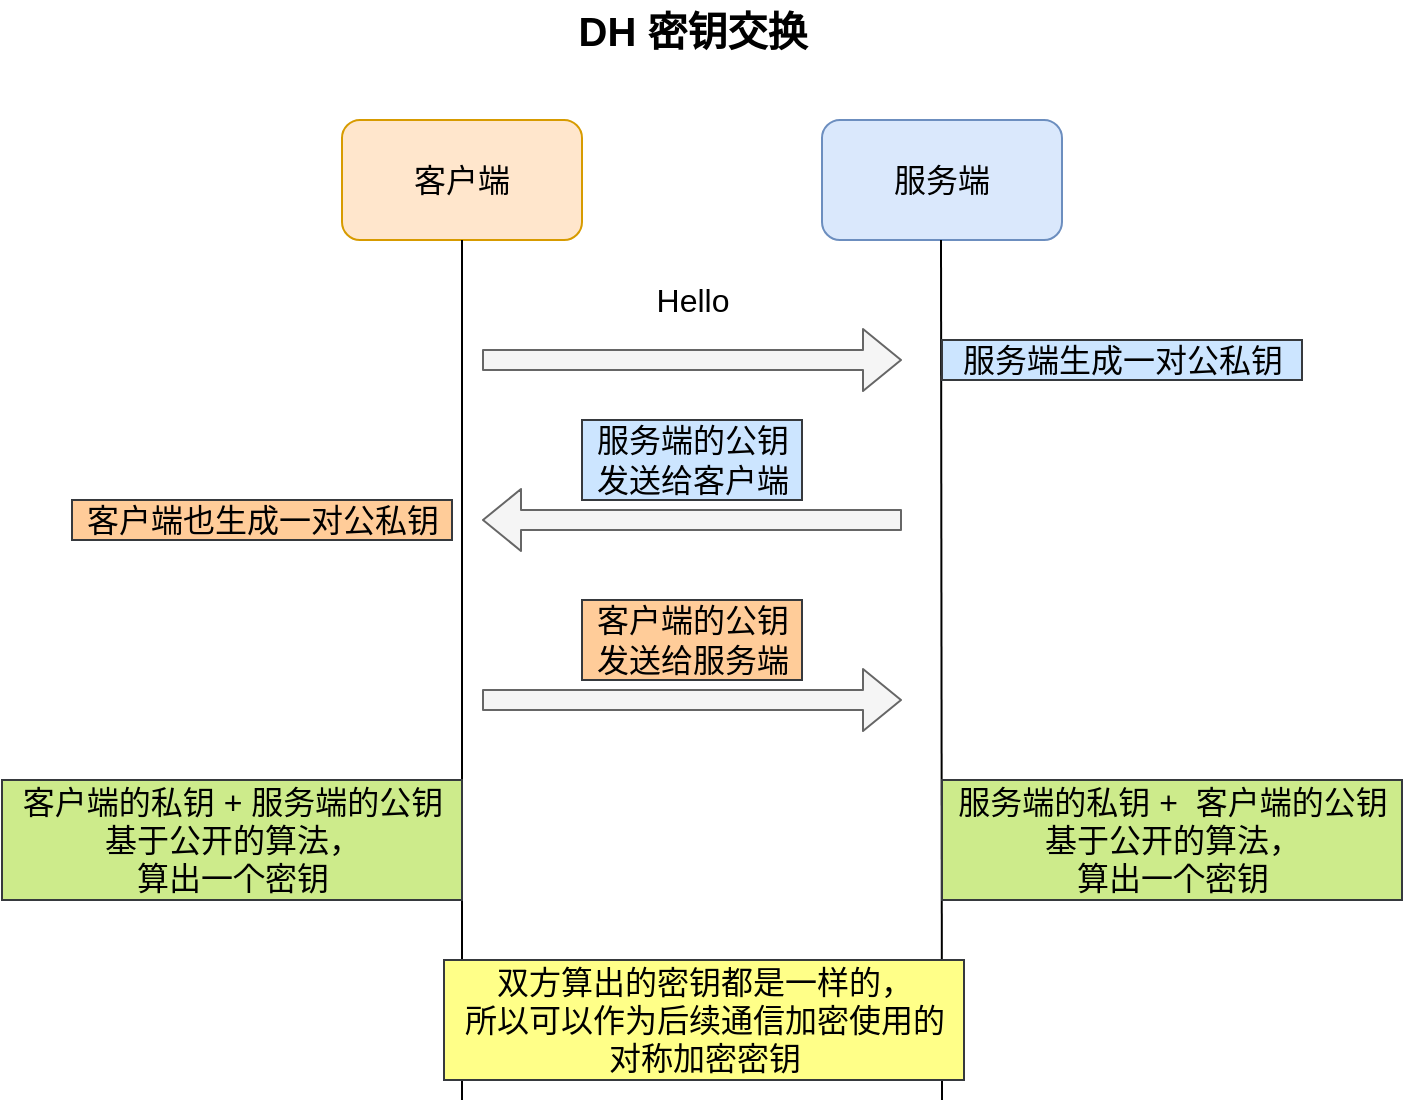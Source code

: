 <mxfile version="14.1.8" type="github">
  <diagram id="eNpCVtULDvzMhEomNmEc" name="第 1 页">
    <mxGraphModel dx="870" dy="541" grid="1" gridSize="10" guides="1" tooltips="1" connect="1" arrows="1" fold="1" page="1" pageScale="1" pageWidth="827" pageHeight="1169" math="0" shadow="0">
      <root>
        <mxCell id="0" />
        <mxCell id="1" parent="0" />
        <mxCell id="hO-K7QOCKYKk4y8eucle-1" value="客户端" style="rounded=1;whiteSpace=wrap;html=1;fontSize=16;fillColor=#ffe6cc;strokeColor=#d79b00;" vertex="1" parent="1">
          <mxGeometry x="380" y="150" width="120" height="60" as="geometry" />
        </mxCell>
        <mxCell id="hO-K7QOCKYKk4y8eucle-2" value="服务端" style="rounded=1;whiteSpace=wrap;html=1;fontSize=16;fillColor=#dae8fc;strokeColor=#6c8ebf;" vertex="1" parent="1">
          <mxGeometry x="620" y="150" width="120" height="60" as="geometry" />
        </mxCell>
        <mxCell id="hO-K7QOCKYKk4y8eucle-6" value="" style="endArrow=none;html=1;fontSize=16;entryX=0.5;entryY=1;entryDx=0;entryDy=0;" edge="1" parent="1" target="hO-K7QOCKYKk4y8eucle-1">
          <mxGeometry width="50" height="50" relative="1" as="geometry">
            <mxPoint x="440" y="640" as="sourcePoint" />
            <mxPoint x="470" y="230" as="targetPoint" />
          </mxGeometry>
        </mxCell>
        <mxCell id="hO-K7QOCKYKk4y8eucle-7" value="" style="endArrow=none;html=1;fontSize=16;entryX=0.5;entryY=1;entryDx=0;entryDy=0;" edge="1" parent="1">
          <mxGeometry width="50" height="50" relative="1" as="geometry">
            <mxPoint x="680" y="640" as="sourcePoint" />
            <mxPoint x="679.5" y="210" as="targetPoint" />
          </mxGeometry>
        </mxCell>
        <mxCell id="hO-K7QOCKYKk4y8eucle-9" value="" style="shape=flexArrow;endArrow=classic;html=1;fontSize=16;fillColor=#f5f5f5;strokeColor=#666666;" edge="1" parent="1">
          <mxGeometry width="50" height="50" relative="1" as="geometry">
            <mxPoint x="450" y="270" as="sourcePoint" />
            <mxPoint x="660" y="270" as="targetPoint" />
          </mxGeometry>
        </mxCell>
        <mxCell id="hO-K7QOCKYKk4y8eucle-10" value="Hello" style="text;html=1;align=center;verticalAlign=middle;resizable=0;points=[];autosize=1;fontSize=16;" vertex="1" parent="1">
          <mxGeometry x="530" y="230" width="50" height="20" as="geometry" />
        </mxCell>
        <mxCell id="hO-K7QOCKYKk4y8eucle-11" value="服务端生成一对公私钥" style="text;html=1;align=center;verticalAlign=middle;resizable=0;points=[];autosize=1;fontSize=16;fillColor=#cce5ff;strokeColor=#36393d;" vertex="1" parent="1">
          <mxGeometry x="680" y="260" width="180" height="20" as="geometry" />
        </mxCell>
        <mxCell id="hO-K7QOCKYKk4y8eucle-12" value="" style="shape=flexArrow;endArrow=classic;html=1;fontSize=16;fillColor=#f5f5f5;strokeColor=#666666;" edge="1" parent="1">
          <mxGeometry width="50" height="50" relative="1" as="geometry">
            <mxPoint x="660" y="350" as="sourcePoint" />
            <mxPoint x="450" y="350" as="targetPoint" />
          </mxGeometry>
        </mxCell>
        <mxCell id="hO-K7QOCKYKk4y8eucle-13" value="服务端的公钥&lt;br&gt;发送给客户端" style="text;html=1;align=center;verticalAlign=middle;resizable=0;points=[];autosize=1;fontSize=16;fillColor=#cce5ff;strokeColor=#36393d;" vertex="1" parent="1">
          <mxGeometry x="500" y="300" width="110" height="40" as="geometry" />
        </mxCell>
        <mxCell id="hO-K7QOCKYKk4y8eucle-15" value="客户端也生成一对公私钥" style="text;html=1;align=center;verticalAlign=middle;resizable=0;points=[];autosize=1;fontSize=16;fillColor=#ffcc99;strokeColor=#36393d;" vertex="1" parent="1">
          <mxGeometry x="245" y="340" width="190" height="20" as="geometry" />
        </mxCell>
        <mxCell id="hO-K7QOCKYKk4y8eucle-16" value="" style="shape=flexArrow;endArrow=classic;html=1;fontSize=16;fillColor=#f5f5f5;strokeColor=#666666;" edge="1" parent="1">
          <mxGeometry width="50" height="50" relative="1" as="geometry">
            <mxPoint x="450" y="440" as="sourcePoint" />
            <mxPoint x="660" y="440" as="targetPoint" />
          </mxGeometry>
        </mxCell>
        <mxCell id="hO-K7QOCKYKk4y8eucle-18" value="客户端的公钥&lt;br&gt;发送给服务端" style="text;html=1;align=center;verticalAlign=middle;resizable=0;points=[];autosize=1;fontSize=16;fillColor=#ffcc99;strokeColor=#36393d;" vertex="1" parent="1">
          <mxGeometry x="500" y="390" width="110" height="40" as="geometry" />
        </mxCell>
        <mxCell id="hO-K7QOCKYKk4y8eucle-21" value="服务端的私钥&amp;nbsp;+ &amp;nbsp;客户端的公钥&lt;br&gt;基于公开的算法，&lt;br&gt;算出一个密钥" style="text;html=1;align=center;verticalAlign=middle;resizable=0;points=[];autosize=1;fontSize=16;fillColor=#cdeb8b;strokeColor=#36393d;" vertex="1" parent="1">
          <mxGeometry x="680" y="480" width="230" height="60" as="geometry" />
        </mxCell>
        <mxCell id="hO-K7QOCKYKk4y8eucle-22" value="客户端的私钥 + 服务端的公钥 &lt;br&gt;基于公开的算法，&lt;br&gt;算出一个密钥" style="text;html=1;align=center;verticalAlign=middle;resizable=0;points=[];autosize=1;fontSize=16;fillColor=#cdeb8b;strokeColor=#36393d;" vertex="1" parent="1">
          <mxGeometry x="210" y="480" width="230" height="60" as="geometry" />
        </mxCell>
        <mxCell id="hO-K7QOCKYKk4y8eucle-23" value="双方算出的密钥都是一样的，&lt;br&gt;所以可以作为后续通信加密使用的&lt;br&gt;对称加密密钥" style="text;html=1;align=center;verticalAlign=middle;resizable=0;points=[];autosize=1;fontSize=16;fillColor=#ffff88;strokeColor=#36393d;" vertex="1" parent="1">
          <mxGeometry x="431" y="570" width="260" height="60" as="geometry" />
        </mxCell>
        <mxCell id="hO-K7QOCKYKk4y8eucle-24" value="DH 密钥交换" style="text;html=1;align=center;verticalAlign=middle;resizable=0;points=[];autosize=1;fontSize=20;fontStyle=1" vertex="1" parent="1">
          <mxGeometry x="490" y="90" width="130" height="30" as="geometry" />
        </mxCell>
      </root>
    </mxGraphModel>
  </diagram>
</mxfile>
